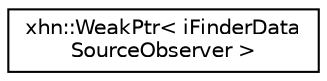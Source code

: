 digraph "Graphical Class Hierarchy"
{
  edge [fontname="Helvetica",fontsize="10",labelfontname="Helvetica",labelfontsize="10"];
  node [fontname="Helvetica",fontsize="10",shape=record];
  rankdir="LR";
  Node1 [label="xhn::WeakPtr\< iFinderData\lSourceObserver \>",height=0.2,width=0.4,color="black", fillcolor="white", style="filled",URL="$classxhn_1_1_weak_ptr.html"];
}
